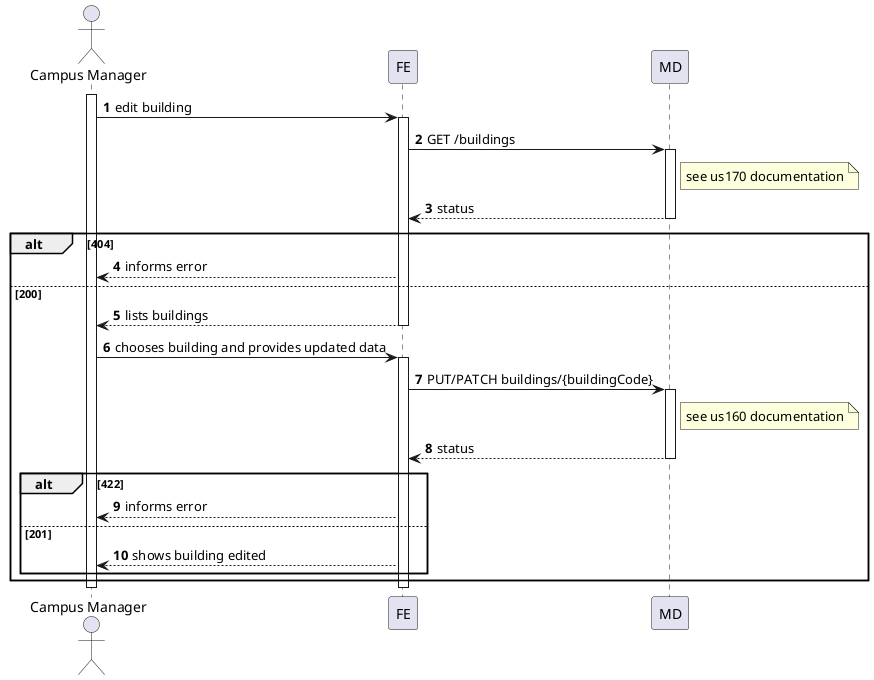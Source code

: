 @startuml
autonumber

actor "Campus Manager" as usr

participant "FE" as ui
participant "MD" as md

activate usr
    usr -> ui : edit building
    activate ui
        ui -> md : GET /buildings
            note right of md: see us170 documentation
            activate md
            md --> ui : status
            deactivate md
            alt 404
                ui --> usr : informs error
            else 200
                ui --> usr : lists buildings
    deactivate ui

    usr -> ui : chooses building and provides updated data
    activate ui
        ui -> md : PUT/PATCH buildings/{buildingCode}
            note right of md: see us160 documentation
            activate md
                ui <-- md : status
            deactivate md
            alt 422
                ui --> usr : informs error
            else 201
                ui --> usr : shows building edited
            end
            end
    deactivate ui
deactivate usr

@enduml
